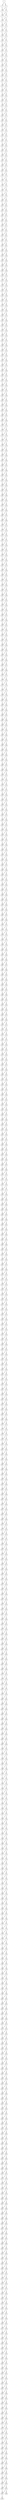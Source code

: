 digraph{
1 -> 2 [label=1]
1 -> 3 [label=4]
2 -> 4 [label=1]
3 -> 4 [label=1]
3 -> 5 [label=1]
4 -> 6 [label=4]
5 -> 6 [label=1]
5 -> 7 [label=4]
6 -> 8 [label=1]
7 -> 8 [label=1]
7 -> 9 [label=1]
8 -> 10 [label=4]
9 -> 10 [label=1]
9 -> 11 [label=4]
10 -> 12 [label=1]
11 -> 12 [label=1]
11 -> 13 [label=1]
12 -> 14 [label=4]
13 -> 14 [label=1]
13 -> 15 [label=4]
14 -> 16 [label=1]
15 -> 16 [label=1]
15 -> 17 [label=1]
16 -> 18 [label=4]
17 -> 18 [label=1]
17 -> 19 [label=4]
18 -> 20 [label=1]
19 -> 20 [label=1]
19 -> 21 [label=1]
20 -> 22 [label=4]
21 -> 22 [label=1]
21 -> 23 [label=4]
22 -> 24 [label=1]
23 -> 24 [label=1]
23 -> 25 [label=1]
24 -> 26 [label=4]
25 -> 26 [label=1]
25 -> 27 [label=4]
26 -> 28 [label=1]
27 -> 28 [label=1]
27 -> 29 [label=1]
28 -> 30 [label=4]
29 -> 30 [label=1]
29 -> 31 [label=4]
30 -> 32 [label=1]
31 -> 32 [label=1]
31 -> 33 [label=1]
32 -> 34 [label=4]
33 -> 34 [label=1]
33 -> 35 [label=4]
34 -> 36 [label=1]
35 -> 36 [label=1]
35 -> 37 [label=1]
36 -> 38 [label=4]
37 -> 38 [label=1]
37 -> 39 [label=4]
38 -> 40 [label=1]
39 -> 40 [label=1]
39 -> 41 [label=1]
40 -> 42 [label=4]
41 -> 42 [label=1]
41 -> 43 [label=4]
42 -> 44 [label=1]
43 -> 44 [label=1]
43 -> 45 [label=1]
44 -> 46 [label=4]
45 -> 46 [label=1]
45 -> 47 [label=4]
46 -> 48 [label=1]
47 -> 48 [label=1]
47 -> 49 [label=1]
48 -> 50 [label=4]
49 -> 50 [label=1]
49 -> 51 [label=4]
50 -> 52 [label=1]
51 -> 52 [label=1]
51 -> 53 [label=1]
52 -> 54 [label=4]
53 -> 54 [label=1]
53 -> 55 [label=4]
54 -> 56 [label=1]
55 -> 56 [label=1]
55 -> 57 [label=1]
56 -> 58 [label=4]
57 -> 58 [label=1]
57 -> 59 [label=4]
58 -> 60 [label=1]
59 -> 60 [label=1]
59 -> 61 [label=1]
60 -> 62 [label=4]
61 -> 62 [label=1]
61 -> 63 [label=4]
62 -> 64 [label=1]
63 -> 64 [label=1]
63 -> 65 [label=1]
64 -> 66 [label=4]
65 -> 66 [label=1]
65 -> 67 [label=4]
66 -> 68 [label=1]
67 -> 68 [label=1]
67 -> 69 [label=1]
68 -> 70 [label=4]
69 -> 70 [label=1]
69 -> 71 [label=4]
70 -> 72 [label=1]
71 -> 72 [label=1]
71 -> 73 [label=1]
72 -> 74 [label=4]
73 -> 74 [label=1]
73 -> 75 [label=4]
74 -> 76 [label=1]
75 -> 76 [label=1]
75 -> 77 [label=1]
76 -> 78 [label=4]
77 -> 78 [label=1]
77 -> 79 [label=4]
78 -> 80 [label=1]
79 -> 80 [label=1]
79 -> 81 [label=1]
80 -> 82 [label=4]
81 -> 82 [label=1]
81 -> 83 [label=4]
82 -> 84 [label=1]
83 -> 84 [label=1]
83 -> 85 [label=1]
84 -> 86 [label=4]
85 -> 86 [label=1]
85 -> 87 [label=4]
86 -> 88 [label=1]
87 -> 88 [label=1]
87 -> 89 [label=1]
88 -> 90 [label=4]
89 -> 90 [label=1]
89 -> 91 [label=4]
90 -> 92 [label=1]
91 -> 92 [label=1]
91 -> 93 [label=1]
92 -> 94 [label=4]
93 -> 94 [label=1]
93 -> 95 [label=4]
94 -> 96 [label=1]
95 -> 96 [label=1]
95 -> 97 [label=1]
96 -> 98 [label=4]
97 -> 98 [label=1]
97 -> 99 [label=4]
98 -> 100 [label=1]
99 -> 100 [label=1]
99 -> 101 [label=1]
100 -> 102 [label=4]
101 -> 102 [label=1]
101 -> 103 [label=4]
102 -> 104 [label=1]
103 -> 104 [label=1]
103 -> 105 [label=1]
104 -> 106 [label=4]
105 -> 106 [label=1]
105 -> 107 [label=4]
106 -> 108 [label=1]
107 -> 108 [label=1]
107 -> 109 [label=1]
108 -> 110 [label=4]
109 -> 110 [label=1]
109 -> 111 [label=4]
110 -> 112 [label=1]
111 -> 112 [label=1]
111 -> 113 [label=1]
112 -> 114 [label=4]
113 -> 114 [label=1]
113 -> 115 [label=4]
114 -> 116 [label=1]
115 -> 116 [label=1]
115 -> 117 [label=1]
116 -> 118 [label=4]
117 -> 118 [label=1]
117 -> 119 [label=4]
118 -> 120 [label=1]
119 -> 120 [label=1]
119 -> 121 [label=1]
120 -> 122 [label=4]
121 -> 122 [label=1]
121 -> 123 [label=4]
122 -> 124 [label=1]
123 -> 124 [label=1]
123 -> 125 [label=1]
124 -> 126 [label=4]
125 -> 126 [label=1]
125 -> 127 [label=4]
126 -> 128 [label=1]
127 -> 128 [label=1]
127 -> 129 [label=1]
128 -> 130 [label=4]
129 -> 130 [label=1]
129 -> 131 [label=4]
130 -> 132 [label=1]
131 -> 132 [label=1]
131 -> 133 [label=1]
132 -> 134 [label=4]
133 -> 134 [label=1]
133 -> 135 [label=4]
134 -> 136 [label=1]
135 -> 136 [label=1]
135 -> 137 [label=1]
136 -> 138 [label=4]
137 -> 138 [label=1]
137 -> 139 [label=4]
138 -> 140 [label=1]
139 -> 140 [label=1]
139 -> 141 [label=1]
140 -> 142 [label=4]
141 -> 142 [label=1]
141 -> 143 [label=4]
142 -> 144 [label=1]
143 -> 144 [label=1]
143 -> 145 [label=1]
144 -> 146 [label=4]
145 -> 146 [label=1]
145 -> 147 [label=4]
146 -> 148 [label=1]
147 -> 148 [label=1]
147 -> 149 [label=1]
148 -> 150 [label=4]
149 -> 150 [label=1]
149 -> 151 [label=4]
150 -> 152 [label=1]
151 -> 152 [label=1]
151 -> 153 [label=1]
152 -> 154 [label=4]
153 -> 154 [label=1]
153 -> 155 [label=4]
154 -> 156 [label=1]
155 -> 156 [label=1]
155 -> 157 [label=1]
156 -> 158 [label=4]
157 -> 158 [label=1]
157 -> 159 [label=4]
158 -> 160 [label=1]
159 -> 160 [label=1]
159 -> 161 [label=1]
160 -> 162 [label=4]
161 -> 162 [label=1]
161 -> 163 [label=4]
162 -> 164 [label=1]
163 -> 164 [label=1]
163 -> 165 [label=1]
164 -> 166 [label=4]
165 -> 166 [label=1]
165 -> 167 [label=4]
166 -> 168 [label=1]
167 -> 168 [label=1]
167 -> 169 [label=1]
168 -> 170 [label=4]
169 -> 170 [label=1]
169 -> 171 [label=4]
170 -> 172 [label=1]
171 -> 172 [label=1]
171 -> 173 [label=1]
172 -> 174 [label=4]
173 -> 174 [label=1]
173 -> 175 [label=4]
174 -> 176 [label=1]
175 -> 176 [label=1]
175 -> 177 [label=1]
176 -> 178 [label=4]
177 -> 178 [label=1]
177 -> 179 [label=4]
178 -> 180 [label=1]
179 -> 180 [label=1]
179 -> 181 [label=1]
180 -> 182 [label=4]
181 -> 182 [label=1]
181 -> 183 [label=4]
182 -> 184 [label=1]
183 -> 184 [label=1]
183 -> 185 [label=1]
184 -> 186 [label=4]
185 -> 186 [label=1]
185 -> 187 [label=4]
186 -> 188 [label=1]
187 -> 188 [label=1]
187 -> 189 [label=1]
188 -> 190 [label=4]
189 -> 190 [label=1]
189 -> 191 [label=4]
190 -> 192 [label=1]
191 -> 192 [label=1]
191 -> 193 [label=1]
192 -> 194 [label=4]
193 -> 194 [label=1]
193 -> 195 [label=4]
194 -> 196 [label=1]
195 -> 196 [label=1]
195 -> 197 [label=1]
196 -> 198 [label=4]
197 -> 198 [label=1]
197 -> 199 [label=4]
198 -> 200 [label=1]
199 -> 200 [label=1]
199 -> 201 [label=1]
200 -> 202 [label=4]
201 -> 202 [label=1]
201 -> 203 [label=4]
202 -> 204 [label=1]
203 -> 204 [label=1]
203 -> 205 [label=1]
204 -> 206 [label=4]
205 -> 206 [label=1]
205 -> 207 [label=4]
206 -> 208 [label=1]
207 -> 208 [label=1]
207 -> 209 [label=1]
208 -> 210 [label=4]
209 -> 210 [label=1]
209 -> 211 [label=4]
210 -> 212 [label=1]
211 -> 212 [label=1]
211 -> 213 [label=1]
212 -> 214 [label=4]
213 -> 214 [label=1]
213 -> 215 [label=4]
214 -> 216 [label=1]
215 -> 216 [label=1]
215 -> 217 [label=1]
216 -> 218 [label=4]
217 -> 218 [label=1]
217 -> 219 [label=4]
218 -> 220 [label=1]
219 -> 220 [label=1]
219 -> 221 [label=1]
220 -> 222 [label=4]
221 -> 222 [label=1]
221 -> 223 [label=4]
222 -> 224 [label=1]
223 -> 224 [label=1]
223 -> 225 [label=1]
224 -> 226 [label=4]
225 -> 226 [label=1]
225 -> 227 [label=4]
226 -> 228 [label=1]
227 -> 228 [label=1]
227 -> 229 [label=1]
228 -> 230 [label=4]
229 -> 230 [label=1]
229 -> 231 [label=4]
230 -> 232 [label=1]
231 -> 232 [label=1]
231 -> 233 [label=1]
232 -> 234 [label=4]
233 -> 234 [label=1]
233 -> 235 [label=4]
234 -> 236 [label=1]
235 -> 236 [label=1]
235 -> 237 [label=1]
236 -> 238 [label=4]
237 -> 238 [label=1]
237 -> 239 [label=4]
238 -> 240 [label=1]
239 -> 240 [label=1]
239 -> 241 [label=1]
240 -> 242 [label=4]
241 -> 242 [label=1]
241 -> 243 [label=4]
242 -> 244 [label=1]
243 -> 244 [label=1]
243 -> 245 [label=1]
244 -> 246 [label=4]
245 -> 246 [label=1]
245 -> 247 [label=4]
246 -> 248 [label=1]
247 -> 248 [label=1]
247 -> 249 [label=1]
248 -> 250 [label=4]
249 -> 250 [label=1]
249 -> 251 [label=4]
250 -> 252 [label=1]
251 -> 252 [label=1]
251 -> 253 [label=1]
252 -> 254 [label=4]
253 -> 254 [label=1]
253 -> 255 [label=4]
254 -> 256 [label=1]
255 -> 256 [label=1]
255 -> 257 [label=1]
256 -> 258 [label=4]
257 -> 258 [label=1]
257 -> 259 [label=4]
258 -> 260 [label=1]
259 -> 260 [label=1]
259 -> 261 [label=1]
260 -> 262 [label=4]
261 -> 262 [label=1]
261 -> 263 [label=4]
262 -> 264 [label=1]
263 -> 264 [label=1]
263 -> 265 [label=1]
264 -> 266 [label=4]
265 -> 266 [label=1]
265 -> 267 [label=4]
266 -> 268 [label=1]
267 -> 268 [label=1]
267 -> 269 [label=1]
268 -> 270 [label=4]
269 -> 270 [label=1]
269 -> 271 [label=4]
270 -> 272 [label=1]
271 -> 272 [label=1]
271 -> 273 [label=1]
272 -> 274 [label=4]
273 -> 274 [label=1]
273 -> 275 [label=4]
274 -> 276 [label=1]
275 -> 276 [label=1]
275 -> 277 [label=1]
276 -> 278 [label=4]
277 -> 278 [label=1]
277 -> 279 [label=4]
278 -> 280 [label=1]
279 -> 280 [label=1]
279 -> 281 [label=1]
280 -> 282 [label=4]
281 -> 282 [label=1]
281 -> 283 [label=4]
282 -> 284 [label=1]
283 -> 284 [label=1]
283 -> 285 [label=1]
284 -> 286 [label=4]
285 -> 286 [label=1]
285 -> 287 [label=4]
286 -> 288 [label=1]
287 -> 288 [label=1]
287 -> 289 [label=1]
288 -> 290 [label=4]
289 -> 290 [label=1]
289 -> 291 [label=4]
290 -> 292 [label=1]
291 -> 292 [label=1]
291 -> 293 [label=1]
292 -> 294 [label=4]
293 -> 294 [label=1]
293 -> 295 [label=4]
294 -> 296 [label=1]
295 -> 296 [label=1]
295 -> 297 [label=1]
296 -> 298 [label=4]
297 -> 298 [label=1]
297 -> 299 [label=4]
298 -> 300 [label=1]
299 -> 300 [label=1]
299 -> 301 [label=1]
300 -> 302 [label=4]
301 -> 302 [label=1]
301 -> 303 [label=4]
302 -> 304 [label=1]
303 -> 304 [label=1]
303 -> 305 [label=1]
304 -> 306 [label=4]
305 -> 306 [label=1]
305 -> 307 [label=4]
306 -> 308 [label=1]
307 -> 308 [label=1]
307 -> 309 [label=1]
308 -> 310 [label=4]
309 -> 310 [label=1]
309 -> 311 [label=4]
310 -> 312 [label=1]
311 -> 312 [label=1]
311 -> 313 [label=1]
312 -> 314 [label=4]
313 -> 314 [label=1]
313 -> 315 [label=4]
314 -> 316 [label=1]
315 -> 316 [label=1]
315 -> 317 [label=1]
316 -> 318 [label=4]
317 -> 318 [label=1]
317 -> 319 [label=4]
318 -> 320 [label=1]
319 -> 320 [label=1]
319 -> 321 [label=1]
320 -> 322 [label=4]
321 -> 322 [label=1]
321 -> 323 [label=4]
322 -> 324 [label=1]
323 -> 324 [label=1]
323 -> 325 [label=1]
324 -> 326 [label=4]
325 -> 326 [label=1]
325 -> 327 [label=4]
326 -> 328 [label=1]
327 -> 328 [label=1]
327 -> 329 [label=1]
328 -> 330 [label=4]
329 -> 330 [label=1]
329 -> 331 [label=4]
330 -> 332 [label=1]
331 -> 332 [label=1]
331 -> 333 [label=1]
332 -> 334 [label=4]
333 -> 334 [label=1]
333 -> 335 [label=4]
334 -> 336 [label=1]
335 -> 336 [label=1]
335 -> 337 [label=1]
336 -> 338 [label=4]
337 -> 338 [label=1]
337 -> 339 [label=4]
338 -> 340 [label=1]
339 -> 340 [label=1]
339 -> 341 [label=1]
340 -> 342 [label=4]
341 -> 342 [label=1]
341 -> 343 [label=4]
342 -> 344 [label=1]
343 -> 344 [label=1]
343 -> 345 [label=1]
344 -> 346 [label=4]
345 -> 346 [label=1]
345 -> 347 [label=4]
346 -> 348 [label=1]
347 -> 348 [label=1]
347 -> 349 [label=1]
348 -> 350 [label=4]
349 -> 350 [label=1]
349 -> 351 [label=4]
350 -> 352 [label=1]
351 -> 352 [label=1]
351 -> 353 [label=1]
352 -> 354 [label=4]
353 -> 354 [label=1]
353 -> 355 [label=4]
354 -> 356 [label=1]
355 -> 356 [label=1]
355 -> 357 [label=1]
356 -> 358 [label=4]
357 -> 358 [label=1]
357 -> 359 [label=4]
358 -> 360 [label=1]
359 -> 360 [label=1]
359 -> 361 [label=1]
360 -> 362 [label=4]
361 -> 362 [label=1]
361 -> 363 [label=4]
362 -> 364 [label=1]
363 -> 364 [label=1]
363 -> 365 [label=1]
364 -> 366 [label=4]
365 -> 366 [label=1]
365 -> 367 [label=4]
366 -> 368 [label=1]
367 -> 368 [label=1]
367 -> 369 [label=1]
368 -> 370 [label=4]
369 -> 370 [label=1]
369 -> 371 [label=4]
370 -> 372 [label=1]
371 -> 372 [label=1]
371 -> 373 [label=1]
372 -> 374 [label=4]
373 -> 374 [label=1]
373 -> 375 [label=4]
374 -> 376 [label=1]
375 -> 376 [label=1]
375 -> 377 [label=1]
376 -> 378 [label=4]
377 -> 378 [label=1]
377 -> 379 [label=4]
378 -> 380 [label=1]
379 -> 380 [label=1]
379 -> 381 [label=1]
380 -> 382 [label=4]
381 -> 382 [label=1]
381 -> 383 [label=4]
382 -> 384 [label=1]
383 -> 384 [label=1]
383 -> 385 [label=1]
384 -> 386 [label=4]
385 -> 386 [label=1]
385 -> 387 [label=4]
386 -> 388 [label=1]
387 -> 388 [label=1]
387 -> 389 [label=1]
388 -> 390 [label=4]
389 -> 390 [label=1]
389 -> 391 [label=4]
390 -> 392 [label=1]
391 -> 392 [label=1]
391 -> 393 [label=1]
392 -> 394 [label=4]
393 -> 394 [label=1]
393 -> 395 [label=4]
394 -> 396 [label=1]
395 -> 396 [label=1]
395 -> 397 [label=1]
396 -> 398 [label=4]
397 -> 398 [label=1]
397 -> 399 [label=4]
398 -> 400 [label=1]
399 -> 400 [label=1]
399 -> 401 [label=1]
400 -> 402 [label=4]
401 -> 402 [label=1]
401 -> 403 [label=4]
402 -> 404 [label=1]
403 -> 404 [label=1]
403 -> 405 [label=1]
404 -> 406 [label=4]
405 -> 406 [label=1]
405 -> 407 [label=4]
406 -> 408 [label=1]
407 -> 408 [label=1]
407 -> 409 [label=1]
408 -> 410 [label=4]
409 -> 410 [label=1]
409 -> 411 [label=4]
410 -> 412 [label=1]
411 -> 412 [label=1]
411 -> 413 [label=1]
412 -> 414 [label=4]
413 -> 414 [label=1]
413 -> 415 [label=4]
414 -> 416 [label=1]
415 -> 416 [label=1]
415 -> 417 [label=1]
416 -> 418 [label=4]
417 -> 418 [label=1]
417 -> 419 [label=4]
418 -> 420 [label=1]
419 -> 420 [label=1]
419 -> 421 [label=1]
420 -> 422 [label=4]
421 -> 422 [label=1]
421 -> 423 [label=4]
422 -> 424 [label=1]
423 -> 424 [label=1]
423 -> 425 [label=1]
424 -> 426 [label=4]
425 -> 426 [label=1]
425 -> 427 [label=4]
426 -> 428 [label=1]
427 -> 428 [label=1]
427 -> 429 [label=1]
428 -> 430 [label=4]
429 -> 430 [label=1]
429 -> 431 [label=4]
430 -> 432 [label=1]
431 -> 432 [label=1]
431 -> 433 [label=1]
432 -> 434 [label=4]
433 -> 434 [label=1]
433 -> 435 [label=4]
434 -> 436 [label=1]
435 -> 436 [label=1]
435 -> 437 [label=1]
436 -> 438 [label=4]
437 -> 438 [label=1]
437 -> 439 [label=4]
438 -> 440 [label=1]
439 -> 440 [label=1]
439 -> 441 [label=1]
440 -> 442 [label=4]
441 -> 442 [label=1]
441 -> 443 [label=4]
442 -> 444 [label=1]
443 -> 444 [label=1]
443 -> 445 [label=1]
444 -> 446 [label=4]
445 -> 446 [label=1]
445 -> 447 [label=4]
446 -> 448 [label=1]
447 -> 448 [label=1]
447 -> 449 [label=1]
448 -> 450 [label=4]
449 -> 450 [label=1]
449 -> 451 [label=4]
450 -> 452 [label=1]
451 -> 452 [label=1]
451 -> 453 [label=1]
452 -> 454 [label=4]
453 -> 454 [label=1]
453 -> 455 [label=4]
454 -> 456 [label=1]
455 -> 456 [label=1]
455 -> 457 [label=1]
456 -> 458 [label=4]
457 -> 458 [label=1]
457 -> 459 [label=4]
458 -> 460 [label=1]
459 -> 460 [label=1]
459 -> 461 [label=1]
460 -> 462 [label=4]
461 -> 462 [label=1]
461 -> 463 [label=4]
462 -> 464 [label=1]
463 -> 464 [label=1]
463 -> 465 [label=1]
464 -> 466 [label=4]
465 -> 466 [label=1]
465 -> 467 [label=4]
466 -> 468 [label=1]
467 -> 468 [label=1]
467 -> 469 [label=1]
468 -> 470 [label=4]
469 -> 470 [label=1]
469 -> 471 [label=4]
470 -> 472 [label=1]
471 -> 472 [label=1]
471 -> 473 [label=1]
472 -> 474 [label=4]
473 -> 474 [label=1]
473 -> 475 [label=4]
474 -> 476 [label=1]
475 -> 476 [label=1]
475 -> 477 [label=1]
476 -> 478 [label=4]
477 -> 478 [label=1]
477 -> 479 [label=4]
478 -> 480 [label=1]
479 -> 480 [label=1]
479 -> 481 [label=1]
480 -> 482 [label=4]
481 -> 482 [label=1]
481 -> 483 [label=4]
482 -> 484 [label=1]
483 -> 484 [label=1]
483 -> 485 [label=1]
484 -> 486 [label=4]
485 -> 486 [label=1]
485 -> 487 [label=4]
486 -> 488 [label=1]
487 -> 488 [label=1]
487 -> 489 [label=1]
488 -> 490 [label=4]
489 -> 490 [label=1]
489 -> 491 [label=4]
490 -> 492 [label=1]
491 -> 492 [label=1]
491 -> 493 [label=1]
492 -> 494 [label=4]
493 -> 494 [label=1]
493 -> 495 [label=4]
494 -> 496 [label=1]
495 -> 496 [label=1]
495 -> 497 [label=1]
496 -> 498 [label=4]
497 -> 498 [label=1]
497 -> 499 [label=4]
498 -> 500 [label=1]
499 -> 500 [label=1]
499 -> 501 [label=1]
500 -> 502 [label=4]
501 -> 502 [label=1]
501 -> 503 [label=4]
502 -> 504 [label=1]
503 -> 504 [label=1]
503 -> 505 [label=1]
504 -> 506 [label=4]
505 -> 506 [label=1]
505 -> 507 [label=4]
506 -> 508 [label=1]
507 -> 508 [label=1]
507 -> 509 [label=1]
508 -> 510 [label=4]
509 -> 510 [label=1]
509 -> 511 [label=4]
510 -> 512 [label=1]
511 -> 512 [label=1]
511 -> 513 [label=1]
512 -> 514 [label=4]
513 -> 514 [label=1]
513 -> 515 [label=4]
514 -> 516 [label=1]
515 -> 516 [label=1]
515 -> 517 [label=1]
516 -> 518 [label=4]
517 -> 518 [label=1]
517 -> 519 [label=4]
518 -> 520 [label=1]
519 -> 520 [label=1]
519 -> 521 [label=1]
520 -> 522 [label=4]
521 -> 522 [label=1]
521 -> 523 [label=4]
522 -> 524 [label=1]
523 -> 524 [label=1]
523 -> 525 [label=1]
524 -> 526 [label=4]
525 -> 526 [label=1]
525 -> 527 [label=4]
526 -> 528 [label=1]
527 -> 528 [label=1]
527 -> 529 [label=1]
528 -> 530 [label=4]
529 -> 530 [label=1]
529 -> 531 [label=4]
530 -> 532 [label=1]
531 -> 532 [label=1]
531 -> 533 [label=1]
532 -> 534 [label=4]
533 -> 534 [label=1]
533 -> 535 [label=4]
534 -> 536 [label=1]
535 -> 536 [label=1]
535 -> 537 [label=1]
536 -> 538 [label=4]
537 -> 538 [label=1]
537 -> 539 [label=4]
538 -> 540 [label=1]
539 -> 540 [label=1]
539 -> 541 [label=1]
540 -> 542 [label=4]
541 -> 542 [label=1]
541 -> 543 [label=4]
542 -> 544 [label=1]
543 -> 544 [label=1]
543 -> 545 [label=1]
544 -> 546 [label=4]
545 -> 546 [label=1]
545 -> 547 [label=4]
546 -> 548 [label=1]
547 -> 548 [label=1]
547 -> 549 [label=1]
548 -> 550 [label=4]
549 -> 550 [label=1]
549 -> 551 [label=4]
550 -> 552 [label=1]
551 -> 552 [label=1]
551 -> 553 [label=1]
552 -> 554 [label=4]
553 -> 554 [label=1]
553 -> 555 [label=4]
554 -> 556 [label=1]
555 -> 556 [label=1]
555 -> 557 [label=1]
556 -> 558 [label=4]
557 -> 558 [label=1]
557 -> 559 [label=4]
558 -> 560 [label=1]
559 -> 560 [label=1]
559 -> 561 [label=1]
560 -> 562 [label=4]
561 -> 562 [label=1]
561 -> 563 [label=4]
562 -> 564 [label=1]
563 -> 564 [label=1]
563 -> 565 [label=1]
564 -> 566 [label=4]
565 -> 566 [label=1]
565 -> 567 [label=4]
566 -> 568 [label=1]
567 -> 568 [label=1]
567 -> 569 [label=1]
568 -> 570 [label=4]
569 -> 570 [label=1]
569 -> 571 [label=4]
570 -> 572 [label=1]
571 -> 572 [label=1]
571 -> 573 [label=1]
572 -> 574 [label=4]
573 -> 574 [label=1]
573 -> 575 [label=4]
574 -> 576 [label=1]
575 -> 576 [label=1]
575 -> 577 [label=1]
576 -> 578 [label=4]
577 -> 578 [label=1]
577 -> 579 [label=4]
578 -> 580 [label=1]
579 -> 580 [label=1]
579 -> 581 [label=1]
580 -> 582 [label=4]
581 -> 582 [label=1]
581 -> 583 [label=4]
582 -> 584 [label=1]
583 -> 584 [label=1]
583 -> 585 [label=1]
584 -> 586 [label=4]
585 -> 586 [label=1]
585 -> 587 [label=4]
586 -> 588 [label=1]
587 -> 588 [label=1]
587 -> 589 [label=1]
588 -> 590 [label=4]
589 -> 590 [label=1]
589 -> 591 [label=4]
590 -> 592 [label=1]
591 -> 592 [label=1]
591 -> 593 [label=1]
592 -> 594 [label=4]
593 -> 594 [label=1]
593 -> 595 [label=4]
594 -> 596 [label=1]
595 -> 596 [label=1]
595 -> 597 [label=1]
596 -> 598 [label=4]
597 -> 598 [label=1]
597 -> 599 [label=4]
598 -> 600 [label=1]
599 -> 600 [label=1]
599 -> 601 [label=1]
600 -> 602 [label=4]
601 -> 602 [label=1]
601 -> 603 [label=4]
602 -> 604 [label=1]
603 -> 604 [label=1]
603 -> 605 [label=1]
604 -> 606 [label=4]
605 -> 606 [label=1]
605 -> 607 [label=4]
606 -> 608 [label=1]
607 -> 608 [label=1]
607 -> 609 [label=1]
608 -> 610 [label=4]
609 -> 610 [label=1]
609 -> 611 [label=4]
610 -> 612 [label=1]
611 -> 612 [label=1]
611 -> 613 [label=1]
612 -> 614 [label=4]
613 -> 614 [label=1]
613 -> 615 [label=4]
614 -> 616 [label=1]
615 -> 616 [label=1]
615 -> 617 [label=1]
616 -> 618 [label=4]
617 -> 618 [label=1]
617 -> 619 [label=4]
618 -> 620 [label=1]
619 -> 620 [label=1]
619 -> 621 [label=1]
620 -> 622 [label=4]
621 -> 622 [label=1]
621 -> 623 [label=4]
622 -> 624 [label=1]
623 -> 624 [label=1]
623 -> 625 [label=1]
624 -> 626 [label=4]
625 -> 626 [label=1]
625 -> 627 [label=4]
626 -> 628 [label=1]
627 -> 628 [label=1]
627 -> 629 [label=1]
628 -> 630 [label=4]
629 -> 630 [label=1]
629 -> 631 [label=4]
630 -> 632 [label=1]
631 -> 632 [label=1]
631 -> 633 [label=1]
632 -> 634 [label=4]
633 -> 634 [label=1]
633 -> 635 [label=4]
634 -> 636 [label=1]
635 -> 636 [label=1]
635 -> 637 [label=1]
636 -> 638 [label=4]
637 -> 638 [label=1]
637 -> 639 [label=4]
638 -> 640 [label=1]
639 -> 640 [label=1]
639 -> 641 [label=1]
640 -> 642 [label=4]
641 -> 642 [label=1]
641 -> 643 [label=4]
642 -> 644 [label=1]
643 -> 644 [label=1]
643 -> 645 [label=1]
644 -> 646 [label=4]
645 -> 646 [label=1]
645 -> 647 [label=4]
646 -> 648 [label=1]
647 -> 648 [label=1]
647 -> 649 [label=1]
648 -> 650 [label=4]
649 -> 650 [label=1]
649 -> 651 [label=4]
650 -> 652 [label=1]
651 -> 652 [label=1]
651 -> 653 [label=1]
652 -> 654 [label=4]
653 -> 654 [label=1]
653 -> 655 [label=4]
654 -> 656 [label=1]
655 -> 656 [label=1]
655 -> 657 [label=1]
656 -> 658 [label=4]
657 -> 658 [label=1]
657 -> 659 [label=4]
658 -> 660 [label=1]
659 -> 660 [label=1]
659 -> 661 [label=1]
660 -> 662 [label=4]
661 -> 662 [label=1]
661 -> 663 [label=4]
662 -> 664 [label=1]
663 -> 664 [label=1]
663 -> 665 [label=1]
664 -> 666 [label=4]
665 -> 666 [label=1]
665 -> 667 [label=4]
666 -> 668 [label=1]
667 -> 668 [label=1]
667 -> 669 [label=1]
668 -> 670 [label=4]
669 -> 670 [label=1]
669 -> 671 [label=4]
670 -> 672 [label=1]
671 -> 672 [label=1]
671 -> 673 [label=1]
672 -> 674 [label=4]
673 -> 674 [label=1]
673 -> 675 [label=4]
674 -> 676 [label=1]
675 -> 676 [label=1]
675 -> 677 [label=1]
676 -> 678 [label=4]
677 -> 678 [label=1]
677 -> 679 [label=4]
678 -> 680 [label=1]
679 -> 680 [label=1]
679 -> 681 [label=1]
680 -> 682 [label=4]
681 -> 682 [label=1]
681 -> 683 [label=4]
682 -> 684 [label=1]
683 -> 684 [label=1]
683 -> 685 [label=1]
684 -> 686 [label=4]
685 -> 686 [label=1]
685 -> 687 [label=4]
686 -> 688 [label=1]
687 -> 688 [label=1]
687 -> 689 [label=1]
688 -> 690 [label=4]
689 -> 690 [label=1]
689 -> 691 [label=4]
690 -> 692 [label=1]
691 -> 692 [label=1]
691 -> 693 [label=1]
692 -> 694 [label=4]
693 -> 694 [label=1]
693 -> 695 [label=4]
694 -> 696 [label=1]
695 -> 696 [label=1]
695 -> 697 [label=1]
696 -> 698 [label=4]
697 -> 698 [label=1]
697 -> 699 [label=4]
698 -> 700 [label=1]
699 -> 700 [label=1]
699 -> 701 [label=1]
700 -> 702 [label=4]
701 -> 702 [label=1]
701 -> 703 [label=4]
702 -> 704 [label=1]
703 -> 704 [label=1]
703 -> 705 [label=1]
704 -> 706 [label=4]
705 -> 706 [label=1]
705 -> 707 [label=4]
706 -> 708 [label=1]
707 -> 708 [label=1]
707 -> 709 [label=1]
708 -> 710 [label=4]
709 -> 710 [label=1]
709 -> 711 [label=4]
710 -> 712 [label=1]
711 -> 712 [label=1]
711 -> 713 [label=1]
712 -> 714 [label=4]
713 -> 714 [label=1]
713 -> 715 [label=4]
714 -> 716 [label=1]
715 -> 716 [label=1]
715 -> 717 [label=1]
716 -> 718 [label=4]
717 -> 718 [label=1]
717 -> 719 [label=4]
718 -> 720 [label=1]
719 -> 720 [label=1]
719 -> 721 [label=1]
720 -> 722 [label=4]
721 -> 722 [label=1]
721 -> 723 [label=4]
722 -> 724 [label=1]
723 -> 724 [label=1]
723 -> 725 [label=1]
724 -> 726 [label=4]
725 -> 726 [label=1]
725 -> 727 [label=4]
726 -> 728 [label=1]
727 -> 728 [label=1]
727 -> 729 [label=1]
728 -> 730 [label=4]
729 -> 730 [label=1]
729 -> 731 [label=4]
730 -> 732 [label=1]
731 -> 732 [label=1]
731 -> 733 [label=1]
732 -> 734 [label=4]
733 -> 734 [label=1]
733 -> 735 [label=4]
734 -> 736 [label=1]
735 -> 736 [label=1]
735 -> 737 [label=1]
736 -> 738 [label=4]
737 -> 738 [label=1]
737 -> 739 [label=4]
738 -> 740 [label=1]
739 -> 740 [label=1]
739 -> 741 [label=1]
740 -> 742 [label=4]
741 -> 742 [label=1]
741 -> 743 [label=4]
742 -> 744 [label=1]
743 -> 744 [label=1]
743 -> 745 [label=1]
744 -> 746 [label=4]
745 -> 746 [label=1]
745 -> 747 [label=4]
746 -> 748 [label=1]
747 -> 748 [label=1]
747 -> 749 [label=1]
748 -> 750 [label=4]
749 -> 750 [label=1]
749 -> 751 [label=4]
750 -> 752 [label=1]
751 -> 752 [label=1]
751 -> 753 [label=1]
752 -> 754 [label=4]
753 -> 754 [label=1]
753 -> 755 [label=4]
754 -> 756 [label=1]
755 -> 756 [label=1]
755 -> 757 [label=1]
756 -> 758 [label=4]
757 -> 758 [label=1]
757 -> 759 [label=4]
758 -> 760 [label=1]
759 -> 760 [label=1]
759 -> 761 [label=1]
760 -> 762 [label=4]
761 -> 762 [label=1]
761 -> 763 [label=4]
762 -> 764 [label=1]
763 -> 764 [label=1]
763 -> 765 [label=1]
764 -> 766 [label=4]
765 -> 766 [label=1]
765 -> 767 [label=4]
766 -> 768 [label=1]
767 -> 768 [label=1]
767 -> 769 [label=1]
768 -> 770 [label=4]
769 -> 770 [label=1]
769 -> 771 [label=4]
770 -> 772 [label=1]
771 -> 772 [label=1]
771 -> 773 [label=1]
772 -> 774 [label=4]
773 -> 774 [label=1]
773 -> 775 [label=4]
774 -> 776 [label=1]
775 -> 776 [label=1]
775 -> 777 [label=1]
776 -> 778 [label=4]
777 -> 778 [label=1]
777 -> 779 [label=4]
778 -> 780 [label=1]
779 -> 780 [label=1]
779 -> 781 [label=1]
780 -> 782 [label=4]
781 -> 782 [label=1]
781 -> 783 [label=4]
782 -> 784 [label=1]
783 -> 784 [label=1]
783 -> 785 [label=1]
784 -> 786 [label=4]
785 -> 786 [label=1]
785 -> 787 [label=4]
786 -> 788 [label=1]
787 -> 788 [label=1]
787 -> 789 [label=1]
788 -> 790 [label=4]
789 -> 790 [label=1]
789 -> 791 [label=4]
790 -> 792 [label=1]
791 -> 792 [label=1]
791 -> 793 [label=1]
792 -> 794 [label=4]
793 -> 794 [label=1]
793 -> 795 [label=4]
794 -> 796 [label=1]
795 -> 796 [label=1]
795 -> 797 [label=1]
796 -> 798 [label=4]
797 -> 798 [label=1]
797 -> 799 [label=4]
798 -> 800 [label=1]
799 -> 800 [label=1]
799 -> 801 [label=1]
800 -> 802 [label=4]
801 -> 802 [label=1]
801 -> 803 [label=4]
802 -> 804 [label=1]
803 -> 804 [label=1]
803 -> 805 [label=1]
804 -> 806 [label=4]
805 -> 806 [label=1]
805 -> 807 [label=4]
806 -> 808 [label=1]
807 -> 808 [label=1]
807 -> 809 [label=1]
808 -> 810 [label=4]
809 -> 810 [label=1]
809 -> 811 [label=4]
810 -> 812 [label=1]
811 -> 812 [label=1]
811 -> 813 [label=1]
812 -> 814 [label=4]
813 -> 814 [label=1]
813 -> 815 [label=4]
814 -> 816 [label=1]
815 -> 816 [label=1]
815 -> 817 [label=1]
816 -> 818 [label=4]
817 -> 818 [label=1]
817 -> 819 [label=4]
818 -> 820 [label=1]
819 -> 820 [label=1]
819 -> 821 [label=1]
820 -> 822 [label=4]
821 -> 822 [label=1]
821 -> 823 [label=4]
822 -> 824 [label=1]
823 -> 824 [label=1]
823 -> 825 [label=1]
824 -> 826 [label=4]
825 -> 826 [label=1]
825 -> 827 [label=4]
826 -> 828 [label=1]
827 -> 828 [label=1]
827 -> 829 [label=1]
828 -> 830 [label=4]
829 -> 830 [label=1]
829 -> 831 [label=4]
830 -> 832 [label=1]
831 -> 832 [label=1]
831 -> 833 [label=1]
832 -> 834 [label=4]
833 -> 834 [label=1]
833 -> 835 [label=4]
834 -> 836 [label=1]
835 -> 836 [label=1]
835 -> 837 [label=1]
836 -> 838 [label=4]
837 -> 838 [label=1]
837 -> 839 [label=4]
838 -> 840 [label=1]
839 -> 840 [label=1]
839 -> 841 [label=1]
840 -> 842 [label=4]
841 -> 842 [label=1]
841 -> 843 [label=4]
842 -> 844 [label=1]
843 -> 844 [label=1]
843 -> 845 [label=1]
844 -> 846 [label=4]
845 -> 846 [label=1]
845 -> 847 [label=4]
846 -> 848 [label=1]
847 -> 848 [label=1]
847 -> 849 [label=1]
848 -> 850 [label=4]
849 -> 850 [label=1]
849 -> 851 [label=4]
850 -> 852 [label=1]
851 -> 852 [label=1]
851 -> 853 [label=1]
852 -> 854 [label=4]
853 -> 854 [label=1]
853 -> 855 [label=4]
854 -> 856 [label=1]
855 -> 856 [label=1]
855 -> 857 [label=1]
856 -> 858 [label=4]
857 -> 858 [label=1]
857 -> 859 [label=4]
858 -> 860 [label=1]
859 -> 860 [label=1]
859 -> 861 [label=1]
860 -> 862 [label=4]
861 -> 862 [label=1]
861 -> 863 [label=4]
862 -> 864 [label=1]
863 -> 864 [label=1]
863 -> 865 [label=1]
864 -> 866 [label=4]
865 -> 866 [label=1]
865 -> 867 [label=4]
866 -> 868 [label=1]
867 -> 868 [label=1]
867 -> 869 [label=1]
868 -> 870 [label=4]
869 -> 870 [label=1]
869 -> 871 [label=4]
870 -> 872 [label=1]
871 -> 872 [label=1]
871 -> 873 [label=1]
872 -> 874 [label=4]
873 -> 874 [label=1]
873 -> 875 [label=4]
874 -> 876 [label=1]
875 -> 876 [label=1]
875 -> 877 [label=1]
876 -> 878 [label=4]
877 -> 878 [label=1]
877 -> 879 [label=4]
878 -> 880 [label=1]
879 -> 880 [label=1]
879 -> 881 [label=1]
880 -> 882 [label=4]
881 -> 882 [label=1]
881 -> 883 [label=4]
882 -> 884 [label=1]
883 -> 884 [label=1]
883 -> 885 [label=1]
884 -> 886 [label=4]
885 -> 886 [label=1]
885 -> 887 [label=4]
886 -> 888 [label=1]
887 -> 888 [label=1]
887 -> 889 [label=1]
888 -> 890 [label=4]
889 -> 890 [label=1]
889 -> 891 [label=4]
890 -> 892 [label=1]
891 -> 892 [label=1]
891 -> 893 [label=1]
892 -> 894 [label=4]
893 -> 894 [label=1]
893 -> 895 [label=4]
894 -> 896 [label=1]
895 -> 896 [label=1]
895 -> 897 [label=1]
896 -> 898 [label=4]
897 -> 898 [label=1]
897 -> 899 [label=4]
898 -> 900 [label=1]
899 -> 900 [label=1]
899 -> 901 [label=1]
900 -> 902 [label=4]
901 -> 902 [label=1]
901 -> 903 [label=4]
902 -> 904 [label=1]
903 -> 904 [label=1]
903 -> 905 [label=1]
904 -> 906 [label=4]
905 -> 906 [label=1]
905 -> 907 [label=4]
906 -> 908 [label=1]
907 -> 908 [label=1]
907 -> 909 [label=1]
908 -> 910 [label=4]
909 -> 910 [label=1]
909 -> 911 [label=4]
910 -> 912 [label=1]
911 -> 912 [label=1]
911 -> 913 [label=1]
912 -> 914 [label=4]
913 -> 914 [label=1]
913 -> 915 [label=4]
914 -> 916 [label=1]
915 -> 916 [label=1]
915 -> 917 [label=1]
916 -> 918 [label=4]
917 -> 918 [label=1]
917 -> 919 [label=4]
918 -> 920 [label=1]
919 -> 920 [label=1]
919 -> 921 [label=1]
920 -> 922 [label=4]
921 -> 922 [label=1]
921 -> 923 [label=4]
922 -> 924 [label=1]
923 -> 924 [label=1]
923 -> 925 [label=1]
924 -> 926 [label=4]
925 -> 926 [label=1]
925 -> 927 [label=4]
926 -> 928 [label=1]
927 -> 928 [label=1]
927 -> 929 [label=1]
928 -> 930 [label=4]
929 -> 930 [label=1]
929 -> 931 [label=4]
930 -> 932 [label=1]
931 -> 932 [label=1]
931 -> 933 [label=1]
932 -> 934 [label=4]
933 -> 934 [label=1]
933 -> 935 [label=4]
934 -> 936 [label=1]
935 -> 936 [label=1]
935 -> 937 [label=1]
936 -> 938 [label=4]
937 -> 938 [label=1]
937 -> 939 [label=4]
938 -> 940 [label=1]
939 -> 940 [label=1]
939 -> 941 [label=1]
940 -> 942 [label=4]
941 -> 942 [label=1]
941 -> 943 [label=4]
942 -> 944 [label=1]
943 -> 944 [label=1]
943 -> 945 [label=1]
944 -> 946 [label=4]
945 -> 946 [label=1]
945 -> 947 [label=4]
946 -> 948 [label=1]
947 -> 948 [label=1]
947 -> 949 [label=1]
948 -> 950 [label=4]
949 -> 950 [label=1]
949 -> 951 [label=4]
950 -> 952 [label=1]
951 -> 952 [label=1]
951 -> 953 [label=1]
952 -> 954 [label=4]
953 -> 954 [label=1]
953 -> 955 [label=4]
954 -> 956 [label=1]
955 -> 956 [label=1]
955 -> 957 [label=1]
956 -> 958 [label=4]
957 -> 958 [label=1]
957 -> 959 [label=4]
958 -> 960 [label=1]
959 -> 960 [label=1]
959 -> 961 [label=1]
960 -> 962 [label=4]
961 -> 962 [label=1]
961 -> 963 [label=4]
962 -> 964 [label=1]
963 -> 964 [label=1]
963 -> 965 [label=1]
964 -> 966 [label=4]
965 -> 966 [label=1]
965 -> 967 [label=4]
966 -> 968 [label=1]
967 -> 968 [label=1]
967 -> 969 [label=1]
968 -> 970 [label=4]
969 -> 970 [label=1]
969 -> 971 [label=4]
970 -> 972 [label=1]
971 -> 972 [label=1]
971 -> 973 [label=1]
972 -> 974 [label=4]
973 -> 974 [label=1]
973 -> 975 [label=4]
974 -> 976 [label=1]
975 -> 976 [label=1]
975 -> 977 [label=1]
976 -> 978 [label=4]
977 -> 978 [label=1]
977 -> 979 [label=4]
978 -> 980 [label=1]
979 -> 980 [label=1]
979 -> 981 [label=1]
980 -> 982 [label=4]
981 -> 982 [label=1]
981 -> 983 [label=4]
982 -> 984 [label=1]
983 -> 984 [label=1]
983 -> 985 [label=1]
984 -> 986 [label=4]
985 -> 986 [label=1]
985 -> 987 [label=4]
986 -> 988 [label=1]
987 -> 988 [label=1]
987 -> 989 [label=1]
988 -> 990 [label=4]
989 -> 990 [label=1]
989 -> 991 [label=4]
990 -> 992 [label=1]
991 -> 992 [label=1]
991 -> 993 [label=1]
992 -> 994 [label=4]
993 -> 994 [label=1]
993 -> 995 [label=4]
994 -> 996 [label=1]
995 -> 996 [label=1]
995 -> 997 [label=1]
996 -> 998 [label=4]
997 -> 998 [label=1]
997 -> 999 [label=4]
998 -> 1000 [label=1]
}